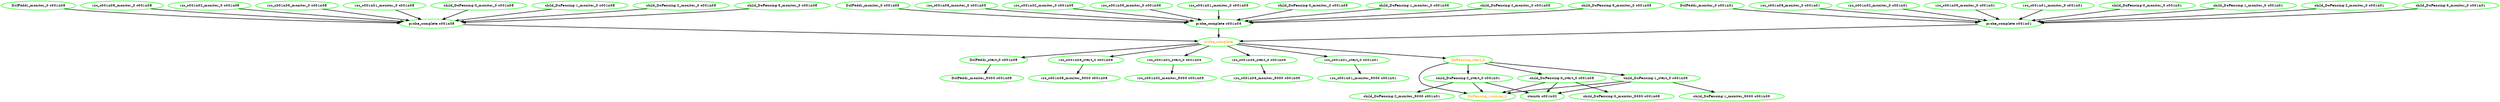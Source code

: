 digraph "g" {
	size = "30,30"
"probe_complete" [ style=bold color="green" fontcolor="orange" ]
"probe_complete c001n08" [ style=bold color="green" fontcolor="black" ]
"DcIPaddr_monitor_0 c001n08" [ style=bold color="green" fontcolor="black" ]
"rsc_c001n08_monitor_0 c001n08" [ style=bold color="green" fontcolor="black" ]
"rsc_c001n02_monitor_0 c001n08" [ style=bold color="green" fontcolor="black" ]
"rsc_c001n03_monitor_0 c001n08" [ style=bold color="green" fontcolor="black" ]
"rsc_c001n01_monitor_0 c001n08" [ style=bold color="green" fontcolor="black" ]
"child_DoFencing:0_monitor_0 c001n08" [ style=bold color="green" fontcolor="black" ]
"child_DoFencing:1_monitor_0 c001n08" [ style=bold color="green" fontcolor="black" ]
"child_DoFencing:2_monitor_0 c001n08" [ style=bold color="green" fontcolor="black" ]
"child_DoFencing:3_monitor_0 c001n08" [ style=bold color="green" fontcolor="black" ]
"probe_complete c001n03" [ style=bold color="green" fontcolor="black" ]
"DcIPaddr_monitor_0 c001n03" [ style=bold color="green" fontcolor="black" ]
"rsc_c001n08_monitor_0 c001n03" [ style=bold color="green" fontcolor="black" ]
"rsc_c001n02_monitor_0 c001n03" [ style=bold color="green" fontcolor="black" ]
"rsc_c001n03_monitor_0 c001n03" [ style=bold color="green" fontcolor="black" ]
"rsc_c001n01_monitor_0 c001n03" [ style=bold color="green" fontcolor="black" ]
"child_DoFencing:0_monitor_0 c001n03" [ style=bold color="green" fontcolor="black" ]
"child_DoFencing:1_monitor_0 c001n03" [ style=bold color="green" fontcolor="black" ]
"child_DoFencing:2_monitor_0 c001n03" [ style=bold color="green" fontcolor="black" ]
"child_DoFencing:3_monitor_0 c001n03" [ style=bold color="green" fontcolor="black" ]
"probe_complete c001n01" [ style=bold color="green" fontcolor="black" ]
"DcIPaddr_monitor_0 c001n01" [ style=bold color="green" fontcolor="black" ]
"rsc_c001n08_monitor_0 c001n01" [ style=bold color="green" fontcolor="black" ]
"rsc_c001n02_monitor_0 c001n01" [ style=bold color="green" fontcolor="black" ]
"rsc_c001n03_monitor_0 c001n01" [ style=bold color="green" fontcolor="black" ]
"rsc_c001n01_monitor_0 c001n01" [ style=bold color="green" fontcolor="black" ]
"child_DoFencing:0_monitor_0 c001n01" [ style=bold color="green" fontcolor="black" ]
"child_DoFencing:1_monitor_0 c001n01" [ style=bold color="green" fontcolor="black" ]
"child_DoFencing:2_monitor_0 c001n01" [ style=bold color="green" fontcolor="black" ]
"child_DoFencing:3_monitor_0 c001n01" [ style=bold color="green" fontcolor="black" ]
"DcIPaddr_start_0 c001n08" [ style=bold color="green" fontcolor="black" ]
"DcIPaddr_monitor_5000 c001n08" [ style=bold color="green" fontcolor="black" ]
"rsc_c001n08_start_0 c001n08" [ style=bold color="green" fontcolor="black" ]
"rsc_c001n08_monitor_5000 c001n08" [ style=bold color="green" fontcolor="black" ]
"rsc_c001n02_start_0 c001n03" [ style=bold color="green" fontcolor="black" ]
"rsc_c001n02_monitor_5000 c001n03" [ style=bold color="green" fontcolor="black" ]
"rsc_c001n03_start_0 c001n03" [ style=bold color="green" fontcolor="black" ]
"rsc_c001n03_monitor_5000 c001n03" [ style=bold color="green" fontcolor="black" ]
"rsc_c001n01_start_0 c001n01" [ style=bold color="green" fontcolor="black" ]
"rsc_c001n01_monitor_5000 c001n01" [ style=bold color="green" fontcolor="black" ]
"child_DoFencing:0_start_0 c001n08" [ style=bold color="green" fontcolor="black" ]
"child_DoFencing:0_monitor_5000 c001n08" [ style=bold color="green" fontcolor="black" ]
"child_DoFencing:1_start_0 c001n03" [ style=bold color="green" fontcolor="black" ]
"child_DoFencing:1_monitor_5000 c001n03" [ style=bold color="green" fontcolor="black" ]
"child_DoFencing:2_start_0 c001n01" [ style=bold color="green" fontcolor="black" ]
"child_DoFencing:2_monitor_5000 c001n01" [ style=bold color="green" fontcolor="black" ]
"DoFencing_start_0" [ style=bold color="green" fontcolor="orange" ]
"DoFencing_running_0" [ style=bold color="green" fontcolor="orange" ]
"stonith c001n02" [ style=bold color="green" fontcolor="black" ]
"probe_complete c001n08" -> "probe_complete" [ style = bold]
"probe_complete c001n03" -> "probe_complete" [ style = bold]
"probe_complete c001n01" -> "probe_complete" [ style = bold]
"DcIPaddr_monitor_0 c001n08" -> "probe_complete c001n08" [ style = bold]
"rsc_c001n08_monitor_0 c001n08" -> "probe_complete c001n08" [ style = bold]
"rsc_c001n02_monitor_0 c001n08" -> "probe_complete c001n08" [ style = bold]
"rsc_c001n03_monitor_0 c001n08" -> "probe_complete c001n08" [ style = bold]
"rsc_c001n01_monitor_0 c001n08" -> "probe_complete c001n08" [ style = bold]
"child_DoFencing:0_monitor_0 c001n08" -> "probe_complete c001n08" [ style = bold]
"child_DoFencing:1_monitor_0 c001n08" -> "probe_complete c001n08" [ style = bold]
"child_DoFencing:2_monitor_0 c001n08" -> "probe_complete c001n08" [ style = bold]
"child_DoFencing:3_monitor_0 c001n08" -> "probe_complete c001n08" [ style = bold]
"DcIPaddr_monitor_0 c001n03" -> "probe_complete c001n03" [ style = bold]
"rsc_c001n08_monitor_0 c001n03" -> "probe_complete c001n03" [ style = bold]
"rsc_c001n02_monitor_0 c001n03" -> "probe_complete c001n03" [ style = bold]
"rsc_c001n03_monitor_0 c001n03" -> "probe_complete c001n03" [ style = bold]
"rsc_c001n01_monitor_0 c001n03" -> "probe_complete c001n03" [ style = bold]
"child_DoFencing:0_monitor_0 c001n03" -> "probe_complete c001n03" [ style = bold]
"child_DoFencing:1_monitor_0 c001n03" -> "probe_complete c001n03" [ style = bold]
"child_DoFencing:2_monitor_0 c001n03" -> "probe_complete c001n03" [ style = bold]
"child_DoFencing:3_monitor_0 c001n03" -> "probe_complete c001n03" [ style = bold]
"DcIPaddr_monitor_0 c001n01" -> "probe_complete c001n01" [ style = bold]
"rsc_c001n08_monitor_0 c001n01" -> "probe_complete c001n01" [ style = bold]
"rsc_c001n02_monitor_0 c001n01" -> "probe_complete c001n01" [ style = bold]
"rsc_c001n03_monitor_0 c001n01" -> "probe_complete c001n01" [ style = bold]
"rsc_c001n01_monitor_0 c001n01" -> "probe_complete c001n01" [ style = bold]
"child_DoFencing:0_monitor_0 c001n01" -> "probe_complete c001n01" [ style = bold]
"child_DoFencing:1_monitor_0 c001n01" -> "probe_complete c001n01" [ style = bold]
"child_DoFencing:2_monitor_0 c001n01" -> "probe_complete c001n01" [ style = bold]
"child_DoFencing:3_monitor_0 c001n01" -> "probe_complete c001n01" [ style = bold]
"probe_complete" -> "DcIPaddr_start_0 c001n08" [ style = bold]
"DcIPaddr_start_0 c001n08" -> "DcIPaddr_monitor_5000 c001n08" [ style = bold]
"probe_complete" -> "rsc_c001n08_start_0 c001n08" [ style = bold]
"rsc_c001n08_start_0 c001n08" -> "rsc_c001n08_monitor_5000 c001n08" [ style = bold]
"probe_complete" -> "rsc_c001n02_start_0 c001n03" [ style = bold]
"rsc_c001n02_start_0 c001n03" -> "rsc_c001n02_monitor_5000 c001n03" [ style = bold]
"probe_complete" -> "rsc_c001n03_start_0 c001n03" [ style = bold]
"rsc_c001n03_start_0 c001n03" -> "rsc_c001n03_monitor_5000 c001n03" [ style = bold]
"probe_complete" -> "rsc_c001n01_start_0 c001n01" [ style = bold]
"rsc_c001n01_start_0 c001n01" -> "rsc_c001n01_monitor_5000 c001n01" [ style = bold]
"DoFencing_start_0" -> "child_DoFencing:0_start_0 c001n08" [ style = bold]
"child_DoFencing:0_start_0 c001n08" -> "child_DoFencing:0_monitor_5000 c001n08" [ style = bold]
"DoFencing_start_0" -> "child_DoFencing:1_start_0 c001n03" [ style = bold]
"child_DoFencing:1_start_0 c001n03" -> "child_DoFencing:1_monitor_5000 c001n03" [ style = bold]
"DoFencing_start_0" -> "child_DoFencing:2_start_0 c001n01" [ style = bold]
"child_DoFencing:2_start_0 c001n01" -> "child_DoFencing:2_monitor_5000 c001n01" [ style = bold]
"probe_complete" -> "DoFencing_start_0" [ style = bold]
"child_DoFencing:0_start_0 c001n08" -> "DoFencing_running_0" [ style = bold]
"child_DoFencing:1_start_0 c001n03" -> "DoFencing_running_0" [ style = bold]
"child_DoFencing:2_start_0 c001n01" -> "DoFencing_running_0" [ style = bold]
"DoFencing_start_0" -> "DoFencing_running_0" [ style = bold]
"child_DoFencing:0_start_0 c001n08" -> "stonith c001n02" [ style = bold]
"child_DoFencing:1_start_0 c001n03" -> "stonith c001n02" [ style = bold]
"child_DoFencing:2_start_0 c001n01" -> "stonith c001n02" [ style = bold]
}
